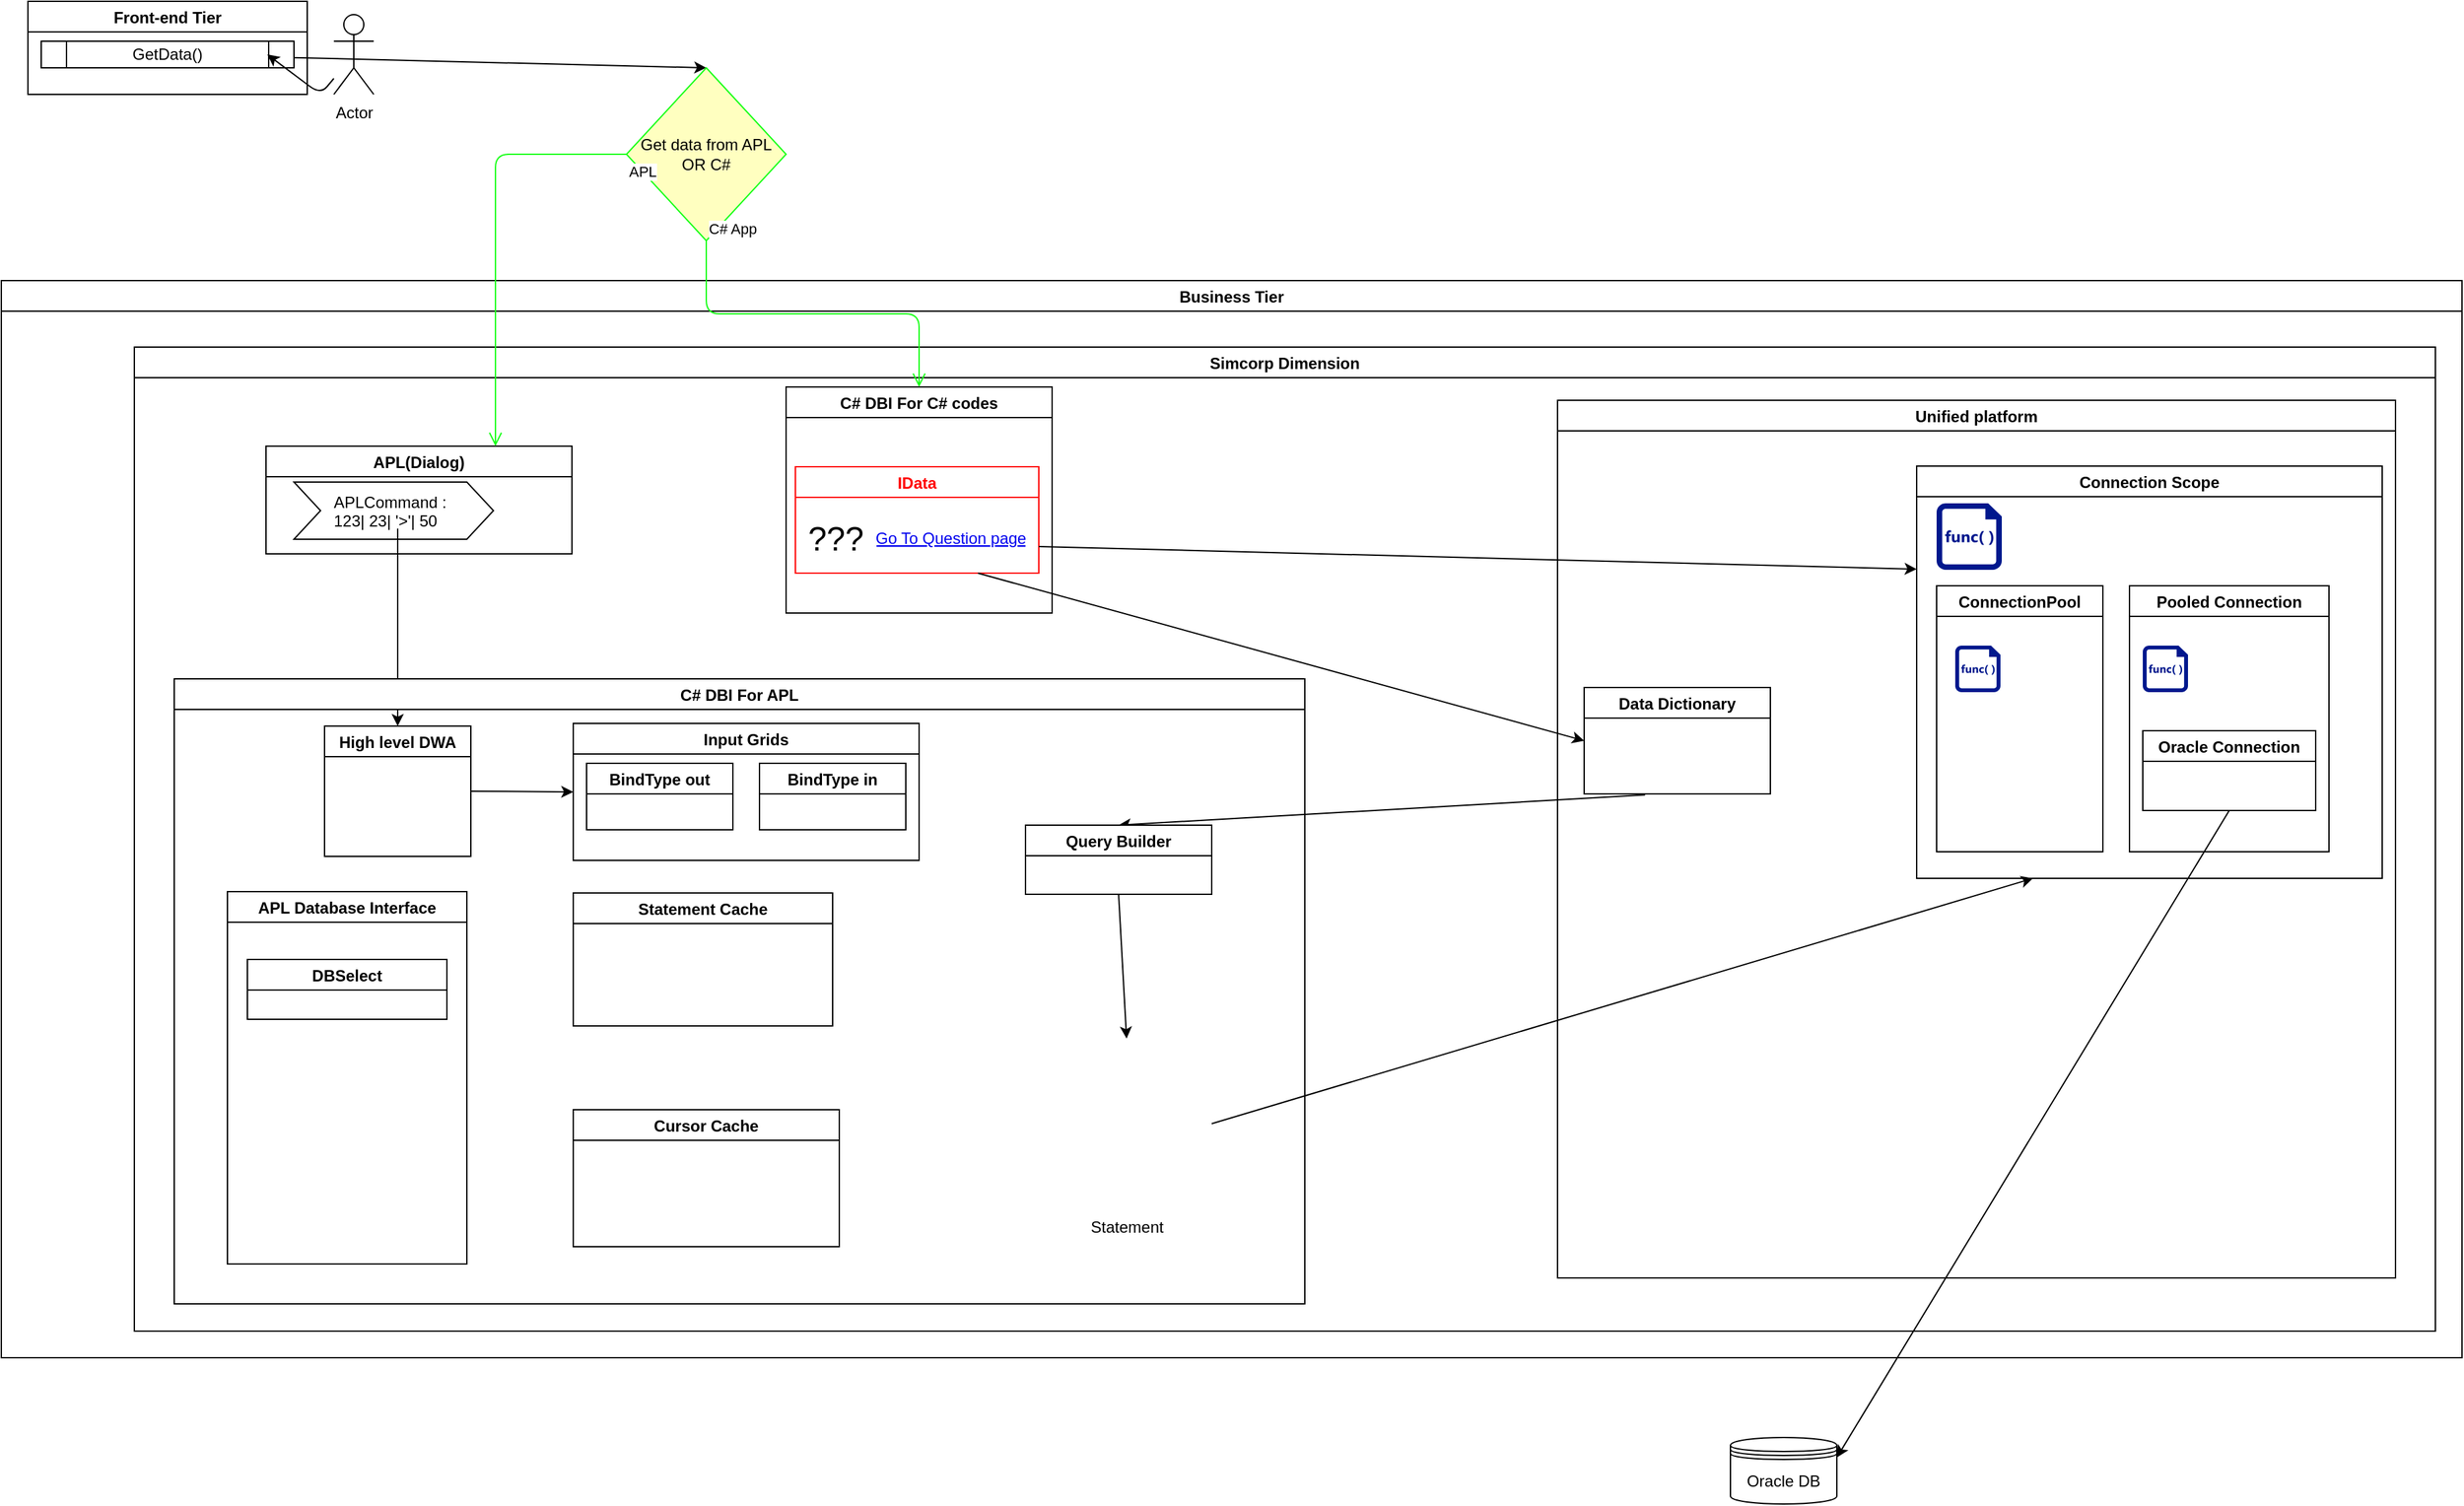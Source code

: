 <mxfile version="12.3.2" type="github" pages="3"><diagram id="CIrG_0LU-4aWQzqDOjEn" name="Page-1"><mxGraphModel dx="2392" dy="1021" grid="1" gridSize="10" guides="1" tooltips="1" connect="1" arrows="1" fold="1" page="1" pageScale="1" pageWidth="850" pageHeight="1100" math="0" shadow="0"><root><mxCell id="0"/><mxCell id="1" parent="0"/><mxCell id="ZymqSf7GflGRaIme3sdG-5" value="Front-end Tier" style="swimlane;" parent="1" vertex="1"><mxGeometry x="10" y="40" width="210" height="70" as="geometry"/></mxCell><mxCell id="ZymqSf7GflGRaIme3sdG-13" value="GetData()" style="shape=process;whiteSpace=wrap;html=1;backgroundOutline=1;" parent="ZymqSf7GflGRaIme3sdG-5" vertex="1"><mxGeometry x="10" y="30" width="190" height="20" as="geometry"/></mxCell><mxCell id="ZymqSf7GflGRaIme3sdG-6" value="Business Tier" style="swimlane;" parent="1" vertex="1"><mxGeometry x="-10" y="250" width="1850" height="810" as="geometry"/></mxCell><mxCell id="ZymqSf7GflGRaIme3sdG-3" value="Simcorp Dimension" style="swimlane;" parent="ZymqSf7GflGRaIme3sdG-6" vertex="1"><mxGeometry x="100" y="50" width="1730" height="740" as="geometry"/></mxCell><mxCell id="ZymqSf7GflGRaIme3sdG-1" value="APL(Dialog)" style="swimlane;" parent="ZymqSf7GflGRaIme3sdG-3" vertex="1"><mxGeometry x="99" y="74.5" width="230" height="81" as="geometry"/></mxCell><mxCell id="ZymqSf7GflGRaIme3sdG-16" value="" style="shape=step;perimeter=stepPerimeter;whiteSpace=wrap;html=1;fixedSize=1;" parent="ZymqSf7GflGRaIme3sdG-1" vertex="1"><mxGeometry x="21" y="27" width="150" height="43" as="geometry"/></mxCell><mxCell id="ZymqSf7GflGRaIme3sdG-15" value="APLCommand :&lt;br&gt;123| 23| '&amp;gt;'| 50" style="text;html=1;resizable=0;points=[];autosize=1;align=left;verticalAlign=top;spacingTop=-4;" parent="ZymqSf7GflGRaIme3sdG-1" vertex="1"><mxGeometry x="49" y="32" width="100" height="30" as="geometry"/></mxCell><mxCell id="Zx_BQI3t5m3QKVpKsSqJ-1" value="" style="shape=image;html=1;verticalAlign=top;verticalLabelPosition=bottom;labelBackgroundColor=#ffffff;imageAspect=0;aspect=fixed;image=https://cdn3.iconfinder.com/data/icons/logos-and-brands-adobe/512/103_Dyalog-128.png" vertex="1" parent="ZymqSf7GflGRaIme3sdG-1"><mxGeometry x="175" y="24" width="49" height="49" as="geometry"/></mxCell><mxCell id="ZymqSf7GflGRaIme3sdG-4" value="Unified platform" style="swimlane;" parent="ZymqSf7GflGRaIme3sdG-3" vertex="1"><mxGeometry x="1070" y="40" width="630" height="660" as="geometry"/></mxCell><mxCell id="DtBX6NLFF5DQazswjTbd-1" value="Connection Scope" style="swimlane;" parent="ZymqSf7GflGRaIme3sdG-4" vertex="1"><mxGeometry x="270" y="49.5" width="350" height="310" as="geometry"/></mxCell><mxCell id="n2dJ4AjI0rwfn0Yz12Wr-3" value="ConnectionPool" style="swimlane;" parent="DtBX6NLFF5DQazswjTbd-1" vertex="1"><mxGeometry x="15" y="90" width="125" height="200" as="geometry"/></mxCell><UserObject label="" link="https://simhub.simcorp.com/SimCorp/IMS.Platform/blob/master/src/IMS.Platform/Data/Database/ConnectionPool.cs" id="n2dJ4AjI0rwfn0Yz12Wr-4"><mxCell style="aspect=fixed;pointerEvents=1;shadow=0;dashed=0;html=1;strokeColor=none;labelPosition=center;verticalLabelPosition=bottom;verticalAlign=top;align=center;fillColor=#00188D;shape=mxgraph.mscae.enterprise.code_file" parent="n2dJ4AjI0rwfn0Yz12Wr-3" vertex="1"><mxGeometry x="14" y="45" width="34" height="35" as="geometry"/></mxCell></UserObject><mxCell id="DtBX6NLFF5DQazswjTbd-2" value="Pooled Connection" style="swimlane;" parent="DtBX6NLFF5DQazswjTbd-1" vertex="1"><mxGeometry x="160" y="90" width="150" height="200" as="geometry"/></mxCell><UserObject label="" link="https://simhub.simcorp.com/SimCorp/IMS.Platform/blob/master/src/IMS.Platform/Data/Database/PooledConnection.cs" id="DtBX6NLFF5DQazswjTbd-3"><mxCell style="aspect=fixed;pointerEvents=1;shadow=0;dashed=0;html=1;strokeColor=none;labelPosition=center;verticalLabelPosition=bottom;verticalAlign=top;align=center;fillColor=#00188D;shape=mxgraph.mscae.enterprise.code_file" parent="DtBX6NLFF5DQazswjTbd-2" vertex="1"><mxGeometry x="10" y="45" width="34" height="35" as="geometry"/></mxCell></UserObject><mxCell id="DtBX6NLFF5DQazswjTbd-5" value="Oracle Connection" style="swimlane;strokeColor=#000000;fontColor=#000000;startSize=23;" parent="DtBX6NLFF5DQazswjTbd-2" vertex="1"><mxGeometry x="10" y="109" width="130" height="60" as="geometry"/></mxCell><UserObject label="" link="https://simhub.simcorp.com/SimCorp/IMS.Platform/blob/master/src/IMS.Platform/Data/Database/ConnectionScope.cs" id="DtBX6NLFF5DQazswjTbd-8"><mxCell style="aspect=fixed;pointerEvents=1;shadow=0;dashed=0;html=1;strokeColor=none;labelPosition=center;verticalLabelPosition=bottom;verticalAlign=top;align=center;fillColor=#00188D;shape=mxgraph.mscae.enterprise.code_file;fontColor=#000000;" parent="DtBX6NLFF5DQazswjTbd-1" vertex="1"><mxGeometry x="15" y="28" width="49" height="50" as="geometry"/></mxCell></UserObject><mxCell id="ZymqSf7GflGRaIme3sdG-20" value="Data Dictionary" style="swimlane;" parent="ZymqSf7GflGRaIme3sdG-4" vertex="1"><mxGeometry x="20" y="216" width="140" height="80" as="geometry"/></mxCell><UserObject label="" link="data:page/id,58hnoJ51bOY3cyVV1Lk3" id="4Q4WHKNUPqaRUmHoSZt--1"><mxCell style="shape=image;html=1;verticalAlign=top;verticalLabelPosition=bottom;labelBackgroundColor=#ffffff;imageAspect=0;aspect=fixed;image=https://cdn1.iconfinder.com/data/icons/airline-flight-booking-mobile-app/15/plus-add-more-detail-128.png" vertex="1" parent="ZymqSf7GflGRaIme3sdG-20"><mxGeometry x="41" y="22" width="58" height="58" as="geometry"/></mxCell></UserObject><mxCell id="ZymqSf7GflGRaIme3sdG-18" value="" style="edgeStyle=orthogonalEdgeStyle;rounded=0;orthogonalLoop=1;jettySize=auto;html=1;entryX=0.5;entryY=0;entryDx=0;entryDy=0;" parent="ZymqSf7GflGRaIme3sdG-3" source="ZymqSf7GflGRaIme3sdG-15" target="ZymqSf7GflGRaIme3sdG-22" edge="1"><mxGeometry relative="1" as="geometry"><mxPoint x="320" y="73" as="targetPoint"/></mxGeometry></mxCell><mxCell id="ZymqSf7GflGRaIme3sdG-21" value="" style="endArrow=classic;html=1;entryX=0.5;entryY=0;entryDx=0;entryDy=0;exitX=0.083;exitY=1.013;exitDx=0;exitDy=0;exitPerimeter=0;" parent="ZymqSf7GflGRaIme3sdG-3" source="4Q4WHKNUPqaRUmHoSZt--1" target="ZymqSf7GflGRaIme3sdG-19" edge="1"><mxGeometry width="50" height="50" relative="1" as="geometry"><mxPoint x="50" y="611" as="sourcePoint"/><mxPoint x="100" y="561" as="targetPoint"/></mxGeometry></mxCell><mxCell id="siVGtHHFCfvrLqzWNcgE-1" value="C# DBI For APL" style="swimlane;startSize=23;" vertex="1" parent="ZymqSf7GflGRaIme3sdG-3"><mxGeometry x="30" y="249.5" width="850" height="470" as="geometry"><mxRectangle x="40" y="220" width="120" height="23" as="alternateBounds"/></mxGeometry></mxCell><mxCell id="ZymqSf7GflGRaIme3sdG-22" value="High level DWA" style="swimlane;" parent="siVGtHHFCfvrLqzWNcgE-1" vertex="1"><mxGeometry x="113" y="35.5" width="110" height="98" as="geometry"/></mxCell><mxCell id="ZymqSf7GflGRaIme3sdG-25" value="Input Grids" style="swimlane;" parent="siVGtHHFCfvrLqzWNcgE-1" vertex="1"><mxGeometry x="300" y="33.5" width="260" height="103" as="geometry"/></mxCell><mxCell id="ZymqSf7GflGRaIme3sdG-32" value="BindType out" style="swimlane;startSize=23;" parent="ZymqSf7GflGRaIme3sdG-25" vertex="1"><mxGeometry x="10" y="30" width="110" height="50" as="geometry"/></mxCell><mxCell id="ZymqSf7GflGRaIme3sdG-33" value="BindType in" style="swimlane;startSize=23;" parent="ZymqSf7GflGRaIme3sdG-25" vertex="1"><mxGeometry x="140" y="30" width="110" height="50" as="geometry"/></mxCell><mxCell id="ZymqSf7GflGRaIme3sdG-24" value="" style="endArrow=classic;html=1;exitX=1;exitY=0.5;exitDx=0;exitDy=0;entryX=0;entryY=0.5;entryDx=0;entryDy=0;" parent="siVGtHHFCfvrLqzWNcgE-1" source="ZymqSf7GflGRaIme3sdG-22" target="ZymqSf7GflGRaIme3sdG-25" edge="1"><mxGeometry width="50" height="50" relative="1" as="geometry"><mxPoint x="100" y="100" as="sourcePoint"/><mxPoint x="373" y="-80" as="targetPoint"/></mxGeometry></mxCell><mxCell id="ZymqSf7GflGRaIme3sdG-19" value="Query Builder" style="swimlane;" parent="siVGtHHFCfvrLqzWNcgE-1" vertex="1"><mxGeometry x="640" y="110" width="140" height="52" as="geometry"/></mxCell><mxCell id="ZymqSf7GflGRaIme3sdG-27" value="" style="endArrow=classic;html=1;exitX=0.5;exitY=1;exitDx=0;exitDy=0;entryX=0.5;entryY=0;entryDx=0;entryDy=0;" parent="siVGtHHFCfvrLqzWNcgE-1" source="ZymqSf7GflGRaIme3sdG-19" target="Zx_BQI3t5m3QKVpKsSqJ-18" edge="1"><mxGeometry width="50" height="50" relative="1" as="geometry"><mxPoint x="150" y="300" as="sourcePoint"/><mxPoint x="300" y="190" as="targetPoint"/></mxGeometry></mxCell><mxCell id="Zx_BQI3t5m3QKVpKsSqJ-2" value="APL Database Interface" style="swimlane;" vertex="1" parent="siVGtHHFCfvrLqzWNcgE-1"><mxGeometry x="40" y="160" width="180" height="280" as="geometry"/></mxCell><mxCell id="ZymqSf7GflGRaIme3sdG-26" value="DBSelect" style="swimlane;" parent="Zx_BQI3t5m3QKVpKsSqJ-2" vertex="1"><mxGeometry x="15" y="51" width="150" height="45" as="geometry"/></mxCell><mxCell id="n2dJ4AjI0rwfn0Yz12Wr-1" value="Statement Cache" style="swimlane;" parent="siVGtHHFCfvrLqzWNcgE-1" vertex="1"><mxGeometry x="300" y="161" width="195" height="100" as="geometry"/></mxCell><mxCell id="n2dJ4AjI0rwfn0Yz12Wr-2" value="Cursor Cache" style="swimlane;" parent="siVGtHHFCfvrLqzWNcgE-1" vertex="1"><mxGeometry x="300" y="324" width="200" height="103" as="geometry"/></mxCell><mxCell id="Zx_BQI3t5m3QKVpKsSqJ-18" value="Statement" style="shape=image;html=1;verticalAlign=top;verticalLabelPosition=bottom;labelBackgroundColor=#ffffff;imageAspect=0;aspect=fixed;image=https://cdn1.iconfinder.com/data/icons/hawcons/32/699166-icon-89-document-file-sql-128.png" vertex="1" parent="siVGtHHFCfvrLqzWNcgE-1"><mxGeometry x="652" y="270.5" width="128" height="128" as="geometry"/></mxCell><mxCell id="Zx_BQI3t5m3QKVpKsSqJ-3" value="" style="endArrow=classic;html=1;entryX=0.25;entryY=1;entryDx=0;entryDy=0;exitX=1;exitY=0.5;exitDx=0;exitDy=0;" edge="1" parent="ZymqSf7GflGRaIme3sdG-3" source="Zx_BQI3t5m3QKVpKsSqJ-18" target="DtBX6NLFF5DQazswjTbd-1"><mxGeometry width="50" height="50" relative="1" as="geometry"><mxPoint x="860" y="620.5" as="sourcePoint"/><mxPoint x="670" y="630" as="targetPoint"/></mxGeometry></mxCell><mxCell id="Zx_BQI3t5m3QKVpKsSqJ-4" value="C# DBI For C# codes" style="swimlane;" vertex="1" parent="ZymqSf7GflGRaIme3sdG-3"><mxGeometry x="490" y="30" width="200" height="170" as="geometry"/></mxCell><mxCell id="rMCHLNc98j5XO19tQlCP-1" value="IData" style="swimlane;fontColor=#FF0000;labelBorderColor=none;strokeColor=#FF0000;" parent="Zx_BQI3t5m3QKVpKsSqJ-4" vertex="1"><mxGeometry x="7" y="60" width="183" height="80" as="geometry"/></mxCell><UserObject label="Go To Question page" link="data:page/id,71B-SOm9cUIOTv7Iu4LW" id="cu_YPFqvdlkeICT90DMO-1"><mxCell style="fontColor=#0000EE;fontStyle=4;rounded=1;overflow=hidden;spacing=10;strokeColor=none;" parent="rMCHLNc98j5XO19tQlCP-1" vertex="1"><mxGeometry x="52" y="33" width="130" height="40" as="geometry"/></mxCell></UserObject><mxCell id="3RF3JXQVtFilahz4xsx5-1" value="&lt;font style=&quot;font-size: 25px&quot;&gt;???&lt;/font&gt;" style="text;html=1;resizable=0;autosize=1;align=center;verticalAlign=middle;points=[];fillColor=none;strokeColor=none;rounded=0;" parent="rMCHLNc98j5XO19tQlCP-1" vertex="1"><mxGeometry y="42.5" width="60" height="20" as="geometry"/></mxCell><mxCell id="Zx_BQI3t5m3QKVpKsSqJ-10" value="" style="endArrow=classic;html=1;entryX=0;entryY=0.25;entryDx=0;entryDy=0;exitX=1;exitY=0.75;exitDx=0;exitDy=0;" edge="1" parent="ZymqSf7GflGRaIme3sdG-3" source="rMCHLNc98j5XO19tQlCP-1" target="DtBX6NLFF5DQazswjTbd-1"><mxGeometry width="50" height="50" relative="1" as="geometry"><mxPoint x="740" y="150" as="sourcePoint"/><mxPoint x="790" y="100" as="targetPoint"/></mxGeometry></mxCell><mxCell id="Zx_BQI3t5m3QKVpKsSqJ-11" value="" style="endArrow=classic;html=1;entryX=0;entryY=0.5;entryDx=0;entryDy=0;exitX=0.75;exitY=1;exitDx=0;exitDy=0;" edge="1" parent="ZymqSf7GflGRaIme3sdG-3" source="rMCHLNc98j5XO19tQlCP-1" target="ZymqSf7GflGRaIme3sdG-20"><mxGeometry width="50" height="50" relative="1" as="geometry"><mxPoint x="680" y="170" as="sourcePoint"/><mxPoint x="810" y="100" as="targetPoint"/></mxGeometry></mxCell><mxCell id="ZymqSf7GflGRaIme3sdG-8" value="Oracle DB" style="shape=datastore;whiteSpace=wrap;html=1;" parent="1" vertex="1"><mxGeometry x="1290" y="1120" width="80" height="50" as="geometry"/></mxCell><mxCell id="ZymqSf7GflGRaIme3sdG-11" value="Actor" style="shape=umlActor;verticalLabelPosition=bottom;labelBackgroundColor=#ffffff;verticalAlign=top;html=1;outlineConnect=0;" parent="1" vertex="1"><mxGeometry x="240" y="50" width="30" height="60" as="geometry"/></mxCell><mxCell id="ZymqSf7GflGRaIme3sdG-12" value="" style="endArrow=classic;html=1;" parent="1" source="ZymqSf7GflGRaIme3sdG-11" edge="1"><mxGeometry width="50" height="50" relative="1" as="geometry"><mxPoint x="200" y="140" as="sourcePoint"/><mxPoint x="190" y="80" as="targetPoint"/><Array as="points"><mxPoint x="230" y="110"/></Array></mxGeometry></mxCell><mxCell id="ZymqSf7GflGRaIme3sdG-14" value="" style="endArrow=classic;html=1;entryX=0.5;entryY=0;entryDx=0;entryDy=0;" parent="1" source="ZymqSf7GflGRaIme3sdG-13" target="Zx_BQI3t5m3QKVpKsSqJ-13" edge="1"><mxGeometry width="50" height="50" relative="1" as="geometry"><mxPoint x="90" y="130" as="sourcePoint"/><mxPoint x="425" y="122.5" as="targetPoint"/></mxGeometry></mxCell><mxCell id="DtBX6NLFF5DQazswjTbd-4" value="" style="endArrow=classic;html=1;fontColor=#FF0000;entryX=1;entryY=0.3;entryDx=0;entryDy=0;exitX=0.5;exitY=1;exitDx=0;exitDy=0;" parent="1" target="ZymqSf7GflGRaIme3sdG-8" edge="1" source="DtBX6NLFF5DQazswjTbd-5"><mxGeometry width="50" height="50" relative="1" as="geometry"><mxPoint x="1130" y="580" as="sourcePoint"/><mxPoint x="60" y="1110" as="targetPoint"/></mxGeometry></mxCell><mxCell id="Zx_BQI3t5m3QKVpKsSqJ-13" value="Get data from APL OR C#" style="rhombus;whiteSpace=wrap;html=1;fillColor=#ffffc0;strokeColor=#17FF17;" vertex="1" parent="1"><mxGeometry x="460" y="90" width="120" height="130" as="geometry"/></mxCell><mxCell id="Zx_BQI3t5m3QKVpKsSqJ-14" value="C# App" style="edgeStyle=orthogonalEdgeStyle;html=1;align=left;verticalAlign=bottom;endArrow=open;endSize=8;strokeColor=#17FF17;entryX=0.5;entryY=0;entryDx=0;entryDy=0;" edge="1" source="Zx_BQI3t5m3QKVpKsSqJ-13" parent="1" target="Zx_BQI3t5m3QKVpKsSqJ-4"><mxGeometry x="-1" relative="1" as="geometry"><mxPoint x="780" y="100" as="targetPoint"/></mxGeometry></mxCell><mxCell id="Zx_BQI3t5m3QKVpKsSqJ-15" value="APL&lt;br&gt;" style="edgeStyle=orthogonalEdgeStyle;html=1;align=left;verticalAlign=top;endArrow=open;endSize=8;strokeColor=#17FF17;entryX=0.75;entryY=0;entryDx=0;entryDy=0;" edge="1" source="Zx_BQI3t5m3QKVpKsSqJ-13" parent="1" target="ZymqSf7GflGRaIme3sdG-1"><mxGeometry x="-1" relative="1" as="geometry"><mxPoint x="640" y="180" as="targetPoint"/></mxGeometry></mxCell></root></mxGraphModel></diagram><diagram id="71B-SOm9cUIOTv7Iu4LW" name="IData Questions"><mxGraphModel dx="1408" dy="868" grid="0" gridSize="10" guides="1" tooltips="1" connect="1" arrows="1" fold="1" page="1" pageScale="1" pageWidth="827" pageHeight="1169" math="0" shadow="0"><root><mxCell id="_cV0G9bo2B-u-460bpZ4-0"/><mxCell id="_cV0G9bo2B-u-460bpZ4-1" parent="_cV0G9bo2B-u-460bpZ4-0"/><mxCell id="yIrSMp09_-rdWpnz3TUS-0" value="&lt;font style=&quot;font-size: 22px&quot;&gt;IData Questions:&lt;/font&gt;" style="text;html=1;resizable=0;points=[];autosize=1;align=left;verticalAlign=top;spacingTop=-4;" parent="_cV0G9bo2B-u-460bpZ4-1" vertex="1"><mxGeometry x="59" y="26" width="180" height="20" as="geometry"/></mxCell><mxCell id="yIrSMp09_-rdWpnz3TUS-1" value="How related to other elements?" style="text;html=1;resizable=0;points=[];autosize=1;align=left;verticalAlign=top;spacingTop=-4;" parent="_cV0G9bo2B-u-460bpZ4-1" vertex="1"><mxGeometry x="59" y="100" width="180" height="20" as="geometry"/></mxCell></root></mxGraphModel></diagram><diagram id="58hnoJ51bOY3cyVV1Lk3" name="Data Dictionary"><mxGraphModel dx="2622" dy="1736" grid="1" gridSize="10" guides="1" tooltips="1" connect="1" arrows="1" fold="1" page="1" pageScale="1" pageWidth="827" pageHeight="1169" math="0" shadow="0"><root><mxCell id="qAOYEymzDajR8dlOcVN9-0"/><mxCell id="qAOYEymzDajR8dlOcVN9-1" parent="qAOYEymzDajR8dlOcVN9-0"/><mxCell id="K3gwJW21Qom6yHJRx6qU-0" value="Data Dictionary" style="swimlane;" vertex="1" parent="qAOYEymzDajR8dlOcVN9-1"><mxGeometry width="1210" height="680" as="geometry"/></mxCell><mxCell id="K3gwJW21Qom6yHJRx6qU-1" value="Container" style="swimlane;" vertex="1" parent="K3gwJW21Qom6yHJRx6qU-0"><mxGeometry x="90" y="60" width="200" height="200" as="geometry"/></mxCell><mxCell id="K3gwJW21Qom6yHJRx6qU-2" value="Container" style="swimlane;" vertex="1" parent="K3gwJW21Qom6yHJRx6qU-0"><mxGeometry x="405" y="60" width="185" height="200" as="geometry"/></mxCell></root></mxGraphModel></diagram></mxfile>